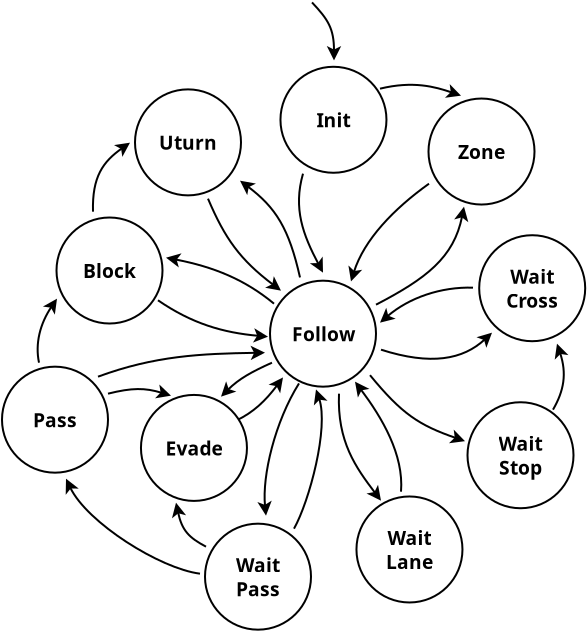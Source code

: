 <?xml version="1.0" encoding="UTF-8"?>
<dia:diagram xmlns:dia="http://www.lysator.liu.se/~alla/dia/">
  <dia:layer name="Background" visible="true">
    <dia:group>
      <dia:object type="Standard - Ellipse" version="0" id="O0">
        <dia:attribute name="obj_pos">
          <dia:point val="17.5,12"/>
        </dia:attribute>
        <dia:attribute name="obj_bb">
          <dia:rectangle val="17.45,11.95;22.85,17.35"/>
        </dia:attribute>
        <dia:attribute name="elem_corner">
          <dia:point val="17.5,12"/>
        </dia:attribute>
        <dia:attribute name="elem_width">
          <dia:real val="5.3"/>
        </dia:attribute>
        <dia:attribute name="elem_height">
          <dia:real val="5.3"/>
        </dia:attribute>
        <dia:attribute name="aspect">
          <dia:enum val="2"/>
        </dia:attribute>
      </dia:object>
      <dia:object type="Standard - Text" version="1" id="O1">
        <dia:attribute name="obj_pos">
          <dia:point val="20.15,14.65"/>
        </dia:attribute>
        <dia:attribute name="obj_bb">
          <dia:rectangle val="18.565,13.946;21.735,15.354"/>
        </dia:attribute>
        <dia:attribute name="text">
          <dia:composite type="text">
            <dia:attribute name="string">
              <dia:string>#Follow#</dia:string>
            </dia:attribute>
            <dia:attribute name="font">
              <dia:font family="sans" style="80" name="Helvetica-Bold"/>
            </dia:attribute>
            <dia:attribute name="height">
              <dia:real val="1.2"/>
            </dia:attribute>
            <dia:attribute name="pos">
              <dia:point val="20.15,14.759"/>
            </dia:attribute>
            <dia:attribute name="color">
              <dia:color val="#000000"/>
            </dia:attribute>
            <dia:attribute name="alignment">
              <dia:enum val="1"/>
            </dia:attribute>
          </dia:composite>
        </dia:attribute>
        <dia:attribute name="valign">
          <dia:enum val="2"/>
        </dia:attribute>
        <dia:connections>
          <dia:connection handle="0" to="O0" connection="8"/>
        </dia:connections>
      </dia:object>
    </dia:group>
    <dia:group>
      <dia:object type="Standard - Ellipse" version="0" id="O2">
        <dia:attribute name="obj_pos">
          <dia:point val="10.75,2.435"/>
        </dia:attribute>
        <dia:attribute name="obj_bb">
          <dia:rectangle val="10.7,2.385;16.1,7.785"/>
        </dia:attribute>
        <dia:attribute name="elem_corner">
          <dia:point val="10.75,2.435"/>
        </dia:attribute>
        <dia:attribute name="elem_width">
          <dia:real val="5.3"/>
        </dia:attribute>
        <dia:attribute name="elem_height">
          <dia:real val="5.3"/>
        </dia:attribute>
        <dia:attribute name="aspect">
          <dia:enum val="2"/>
        </dia:attribute>
      </dia:object>
      <dia:object type="Standard - Text" version="1" id="O3">
        <dia:attribute name="obj_pos">
          <dia:point val="13.4,5.085"/>
        </dia:attribute>
        <dia:attribute name="obj_bb">
          <dia:rectangle val="11.998,4.381;14.803,5.789"/>
        </dia:attribute>
        <dia:attribute name="text">
          <dia:composite type="text">
            <dia:attribute name="string">
              <dia:string>#Uturn#</dia:string>
            </dia:attribute>
            <dia:attribute name="font">
              <dia:font family="sans" style="80" name="Helvetica-Bold"/>
            </dia:attribute>
            <dia:attribute name="height">
              <dia:real val="1.2"/>
            </dia:attribute>
            <dia:attribute name="pos">
              <dia:point val="13.4,5.194"/>
            </dia:attribute>
            <dia:attribute name="color">
              <dia:color val="#000000"/>
            </dia:attribute>
            <dia:attribute name="alignment">
              <dia:enum val="1"/>
            </dia:attribute>
          </dia:composite>
        </dia:attribute>
        <dia:attribute name="valign">
          <dia:enum val="2"/>
        </dia:attribute>
        <dia:connections>
          <dia:connection handle="0" to="O2" connection="8"/>
        </dia:connections>
      </dia:object>
    </dia:group>
    <dia:group>
      <dia:object type="Standard - Ellipse" version="0" id="O4">
        <dia:attribute name="obj_pos">
          <dia:point val="25.425,2.893"/>
        </dia:attribute>
        <dia:attribute name="obj_bb">
          <dia:rectangle val="25.375,2.842;30.775,8.242"/>
        </dia:attribute>
        <dia:attribute name="elem_corner">
          <dia:point val="25.425,2.893"/>
        </dia:attribute>
        <dia:attribute name="elem_width">
          <dia:real val="5.3"/>
        </dia:attribute>
        <dia:attribute name="elem_height">
          <dia:real val="5.3"/>
        </dia:attribute>
        <dia:attribute name="aspect">
          <dia:enum val="2"/>
        </dia:attribute>
      </dia:object>
      <dia:object type="Standard - Text" version="1" id="O5">
        <dia:attribute name="obj_pos">
          <dia:point val="28.075,5.543"/>
        </dia:attribute>
        <dia:attribute name="obj_bb">
          <dia:rectangle val="26.85,4.839;29.3,6.246"/>
        </dia:attribute>
        <dia:attribute name="text">
          <dia:composite type="text">
            <dia:attribute name="string">
              <dia:string>#Zone#</dia:string>
            </dia:attribute>
            <dia:attribute name="font">
              <dia:font family="sans" style="80" name="Helvetica-Bold"/>
            </dia:attribute>
            <dia:attribute name="height">
              <dia:real val="1.2"/>
            </dia:attribute>
            <dia:attribute name="pos">
              <dia:point val="28.075,5.651"/>
            </dia:attribute>
            <dia:attribute name="color">
              <dia:color val="#000000"/>
            </dia:attribute>
            <dia:attribute name="alignment">
              <dia:enum val="1"/>
            </dia:attribute>
          </dia:composite>
        </dia:attribute>
        <dia:attribute name="valign">
          <dia:enum val="2"/>
        </dia:attribute>
        <dia:connections>
          <dia:connection handle="0" to="O4" connection="8"/>
        </dia:connections>
      </dia:object>
    </dia:group>
    <dia:group>
      <dia:object type="Standard - Ellipse" version="0" id="O6">
        <dia:attribute name="obj_pos">
          <dia:point val="27.375,18.078"/>
        </dia:attribute>
        <dia:attribute name="obj_bb">
          <dia:rectangle val="27.325,18.027;32.725,23.427"/>
        </dia:attribute>
        <dia:attribute name="elem_corner">
          <dia:point val="27.375,18.078"/>
        </dia:attribute>
        <dia:attribute name="elem_width">
          <dia:real val="5.3"/>
        </dia:attribute>
        <dia:attribute name="elem_height">
          <dia:real val="5.3"/>
        </dia:attribute>
        <dia:attribute name="aspect">
          <dia:enum val="2"/>
        </dia:attribute>
      </dia:object>
      <dia:object type="Standard - Text" version="1" id="O7">
        <dia:attribute name="obj_pos">
          <dia:point val="30.025,20.727"/>
        </dia:attribute>
        <dia:attribute name="obj_bb">
          <dia:rectangle val="28.887,19.424;31.163,22.031"/>
        </dia:attribute>
        <dia:attribute name="text">
          <dia:composite type="text">
            <dia:attribute name="string">
              <dia:string>#Wait
Stop#</dia:string>
            </dia:attribute>
            <dia:attribute name="font">
              <dia:font family="sans" style="80" name="Helvetica-Bold"/>
            </dia:attribute>
            <dia:attribute name="height">
              <dia:real val="1.2"/>
            </dia:attribute>
            <dia:attribute name="pos">
              <dia:point val="30.025,20.236"/>
            </dia:attribute>
            <dia:attribute name="color">
              <dia:color val="#000000"/>
            </dia:attribute>
            <dia:attribute name="alignment">
              <dia:enum val="1"/>
            </dia:attribute>
          </dia:composite>
        </dia:attribute>
        <dia:attribute name="valign">
          <dia:enum val="2"/>
        </dia:attribute>
        <dia:connections>
          <dia:connection handle="0" to="O6" connection="8"/>
        </dia:connections>
      </dia:object>
    </dia:group>
    <dia:group>
      <dia:object type="Standard - Ellipse" version="0" id="O8">
        <dia:attribute name="obj_pos">
          <dia:point val="14.25,24.15"/>
        </dia:attribute>
        <dia:attribute name="obj_bb">
          <dia:rectangle val="14.2,24.1;19.6,29.5"/>
        </dia:attribute>
        <dia:attribute name="elem_corner">
          <dia:point val="14.25,24.15"/>
        </dia:attribute>
        <dia:attribute name="elem_width">
          <dia:real val="5.3"/>
        </dia:attribute>
        <dia:attribute name="elem_height">
          <dia:real val="5.3"/>
        </dia:attribute>
        <dia:attribute name="aspect">
          <dia:enum val="2"/>
        </dia:attribute>
      </dia:object>
      <dia:object type="Standard - Text" version="1" id="O9">
        <dia:attribute name="obj_pos">
          <dia:point val="16.9,26.8"/>
        </dia:attribute>
        <dia:attribute name="obj_bb">
          <dia:rectangle val="15.776,25.496;18.025,28.104"/>
        </dia:attribute>
        <dia:attribute name="text">
          <dia:composite type="text">
            <dia:attribute name="string">
              <dia:string>#Wait
Pass#</dia:string>
            </dia:attribute>
            <dia:attribute name="font">
              <dia:font family="sans" style="80" name="Helvetica-Bold"/>
            </dia:attribute>
            <dia:attribute name="height">
              <dia:real val="1.2"/>
            </dia:attribute>
            <dia:attribute name="pos">
              <dia:point val="16.9,26.309"/>
            </dia:attribute>
            <dia:attribute name="color">
              <dia:color val="#000000"/>
            </dia:attribute>
            <dia:attribute name="alignment">
              <dia:enum val="1"/>
            </dia:attribute>
          </dia:composite>
        </dia:attribute>
        <dia:attribute name="valign">
          <dia:enum val="2"/>
        </dia:attribute>
        <dia:connections>
          <dia:connection handle="0" to="O8" connection="8"/>
        </dia:connections>
      </dia:object>
    </dia:group>
    <dia:group>
      <dia:object type="Standard - Ellipse" version="0" id="O10">
        <dia:attribute name="obj_pos">
          <dia:point val="4.1,16.3"/>
        </dia:attribute>
        <dia:attribute name="obj_bb">
          <dia:rectangle val="4.05,16.25;9.45,21.65"/>
        </dia:attribute>
        <dia:attribute name="elem_corner">
          <dia:point val="4.1,16.3"/>
        </dia:attribute>
        <dia:attribute name="elem_width">
          <dia:real val="5.3"/>
        </dia:attribute>
        <dia:attribute name="elem_height">
          <dia:real val="5.3"/>
        </dia:attribute>
        <dia:attribute name="aspect">
          <dia:enum val="2"/>
        </dia:attribute>
      </dia:object>
      <dia:object type="Standard - Text" version="1" id="O11">
        <dia:attribute name="obj_pos">
          <dia:point val="6.75,18.95"/>
        </dia:attribute>
        <dia:attribute name="obj_bb">
          <dia:rectangle val="5.626,18.246;7.875,19.654"/>
        </dia:attribute>
        <dia:attribute name="text">
          <dia:composite type="text">
            <dia:attribute name="string">
              <dia:string>#Pass#</dia:string>
            </dia:attribute>
            <dia:attribute name="font">
              <dia:font family="sans" style="80" name="Helvetica-Bold"/>
            </dia:attribute>
            <dia:attribute name="height">
              <dia:real val="1.2"/>
            </dia:attribute>
            <dia:attribute name="pos">
              <dia:point val="6.75,19.059"/>
            </dia:attribute>
            <dia:attribute name="color">
              <dia:color val="#000000"/>
            </dia:attribute>
            <dia:attribute name="alignment">
              <dia:enum val="1"/>
            </dia:attribute>
          </dia:composite>
        </dia:attribute>
        <dia:attribute name="valign">
          <dia:enum val="2"/>
        </dia:attribute>
        <dia:connections>
          <dia:connection handle="0" to="O10" connection="8"/>
        </dia:connections>
      </dia:object>
    </dia:group>
    <dia:group>
      <dia:object type="Standard - Ellipse" version="0" id="O12">
        <dia:attribute name="obj_pos">
          <dia:point val="6.825,8.842"/>
        </dia:attribute>
        <dia:attribute name="obj_bb">
          <dia:rectangle val="6.775,8.793;12.175,14.193"/>
        </dia:attribute>
        <dia:attribute name="elem_corner">
          <dia:point val="6.825,8.842"/>
        </dia:attribute>
        <dia:attribute name="elem_width">
          <dia:real val="5.3"/>
        </dia:attribute>
        <dia:attribute name="elem_height">
          <dia:real val="5.3"/>
        </dia:attribute>
        <dia:attribute name="aspect">
          <dia:enum val="2"/>
        </dia:attribute>
      </dia:object>
      <dia:object type="Standard - Text" version="1" id="O13">
        <dia:attribute name="obj_pos">
          <dia:point val="9.475,11.492"/>
        </dia:attribute>
        <dia:attribute name="obj_bb">
          <dia:rectangle val="8.141,10.789;10.809,12.196"/>
        </dia:attribute>
        <dia:attribute name="text">
          <dia:composite type="text">
            <dia:attribute name="string">
              <dia:string>#Block#</dia:string>
            </dia:attribute>
            <dia:attribute name="font">
              <dia:font family="sans" style="80" name="Helvetica-Bold"/>
            </dia:attribute>
            <dia:attribute name="height">
              <dia:real val="1.2"/>
            </dia:attribute>
            <dia:attribute name="pos">
              <dia:point val="9.475,11.601"/>
            </dia:attribute>
            <dia:attribute name="color">
              <dia:color val="#000000"/>
            </dia:attribute>
            <dia:attribute name="alignment">
              <dia:enum val="1"/>
            </dia:attribute>
          </dia:composite>
        </dia:attribute>
        <dia:attribute name="valign">
          <dia:enum val="2"/>
        </dia:attribute>
        <dia:connections>
          <dia:connection handle="0" to="O12" connection="8"/>
        </dia:connections>
      </dia:object>
    </dia:group>
    <dia:object type="Standard - BezierLine" version="0" id="O14">
      <dia:attribute name="obj_pos">
        <dia:point val="22.5,16.725"/>
      </dia:attribute>
      <dia:attribute name="obj_bb">
        <dia:rectangle val="22.43,16.655;27.462,20.514"/>
      </dia:attribute>
      <dia:attribute name="bez_points">
        <dia:point val="22.5,16.725"/>
        <dia:point val="24.1,18.675"/>
        <dia:point val="24.95,19.225"/>
        <dia:point val="27.25,20.025"/>
      </dia:attribute>
      <dia:attribute name="corner_types">
        <dia:enum val="0"/>
        <dia:enum val="0"/>
      </dia:attribute>
      <dia:attribute name="end_arrow">
        <dia:enum val="22"/>
      </dia:attribute>
      <dia:attribute name="end_arrow_length">
        <dia:real val="0.5"/>
      </dia:attribute>
      <dia:attribute name="end_arrow_width">
        <dia:real val="0.5"/>
      </dia:attribute>
    </dia:object>
    <dia:object type="Standard - BezierLine" version="0" id="O15">
      <dia:attribute name="obj_pos">
        <dia:point val="22.8,13.2"/>
      </dia:attribute>
      <dia:attribute name="obj_bb">
        <dia:rectangle val="22.733,8.155;27.7,13.267"/>
      </dia:attribute>
      <dia:attribute name="bez_points">
        <dia:point val="22.8,13.2"/>
        <dia:point val="25.3,11.9"/>
        <dia:point val="26.7,10.85"/>
        <dia:point val="27.2,8.3"/>
      </dia:attribute>
      <dia:attribute name="corner_types">
        <dia:enum val="0"/>
        <dia:enum val="0"/>
      </dia:attribute>
      <dia:attribute name="end_arrow">
        <dia:enum val="22"/>
      </dia:attribute>
      <dia:attribute name="end_arrow_length">
        <dia:real val="0.5"/>
      </dia:attribute>
      <dia:attribute name="end_arrow_width">
        <dia:real val="0.5"/>
      </dia:attribute>
    </dia:object>
    <dia:object type="Standard - BezierLine" version="0" id="O16">
      <dia:attribute name="obj_pos">
        <dia:point val="19.0,11.838"/>
      </dia:attribute>
      <dia:attribute name="obj_bb">
        <dia:rectangle val="15.66,6.57;19.06,11.897"/>
      </dia:attribute>
      <dia:attribute name="bez_points">
        <dia:point val="19.0,11.838"/>
        <dia:point val="18.45,9.4"/>
        <dia:point val="17.8,8.35"/>
        <dia:point val="16,7"/>
      </dia:attribute>
      <dia:attribute name="corner_types">
        <dia:enum val="0"/>
        <dia:enum val="0"/>
      </dia:attribute>
      <dia:attribute name="end_arrow">
        <dia:enum val="22"/>
      </dia:attribute>
      <dia:attribute name="end_arrow_length">
        <dia:real val="0.5"/>
      </dia:attribute>
      <dia:attribute name="end_arrow_width">
        <dia:real val="0.5"/>
      </dia:attribute>
    </dia:object>
    <dia:object type="Standard - BezierLine" version="0" id="O17">
      <dia:attribute name="obj_pos">
        <dia:point val="17.7,13.15"/>
      </dia:attribute>
      <dia:attribute name="obj_bb">
        <dia:rectangle val="12.156,10.35;17.77,13.22"/>
      </dia:attribute>
      <dia:attribute name="bez_points">
        <dia:point val="17.7,13.15"/>
        <dia:point val="16.25,11.95"/>
        <dia:point val="14.7,11.312"/>
        <dia:point val="12.3,10.85"/>
      </dia:attribute>
      <dia:attribute name="corner_types">
        <dia:enum val="0"/>
        <dia:enum val="0"/>
      </dia:attribute>
      <dia:attribute name="end_arrow">
        <dia:enum val="22"/>
      </dia:attribute>
      <dia:attribute name="end_arrow_length">
        <dia:real val="0.5"/>
      </dia:attribute>
      <dia:attribute name="end_arrow_width">
        <dia:real val="0.5"/>
      </dia:attribute>
    </dia:object>
    <dia:object type="Standard - BezierLine" version="0" id="O18">
      <dia:attribute name="obj_pos">
        <dia:point val="8.65,8.55"/>
      </dia:attribute>
      <dia:attribute name="obj_bb">
        <dia:rectangle val="8.597,4.662;10.829,8.601"/>
      </dia:attribute>
      <dia:attribute name="bez_points">
        <dia:point val="8.65,8.55"/>
        <dia:point val="8.6,6.8"/>
        <dia:point val="9.15,6.05"/>
        <dia:point val="10.5,5.1"/>
      </dia:attribute>
      <dia:attribute name="corner_types">
        <dia:enum val="0"/>
        <dia:enum val="0"/>
      </dia:attribute>
      <dia:attribute name="end_arrow">
        <dia:enum val="22"/>
      </dia:attribute>
      <dia:attribute name="end_arrow_length">
        <dia:real val="0.5"/>
      </dia:attribute>
      <dia:attribute name="end_arrow_width">
        <dia:real val="0.5"/>
      </dia:attribute>
    </dia:object>
    <dia:object type="Standard - BezierLine" version="0" id="O19">
      <dia:attribute name="obj_pos">
        <dia:point val="18.95,17.137"/>
      </dia:attribute>
      <dia:attribute name="obj_bb">
        <dia:rectangle val="16.797,17.069;19.019,23.849"/>
      </dia:attribute>
      <dia:attribute name="bez_points">
        <dia:point val="18.95,17.137"/>
        <dia:point val="17.75,19.05"/>
        <dia:point val="17.1,21.75"/>
        <dia:point val="17.3,23.75"/>
      </dia:attribute>
      <dia:attribute name="corner_types">
        <dia:enum val="0"/>
        <dia:enum val="0"/>
      </dia:attribute>
      <dia:attribute name="end_arrow">
        <dia:enum val="22"/>
      </dia:attribute>
      <dia:attribute name="end_arrow_length">
        <dia:real val="0.5"/>
      </dia:attribute>
      <dia:attribute name="end_arrow_width">
        <dia:real val="0.5"/>
      </dia:attribute>
    </dia:object>
    <dia:object type="Standard - BezierLine" version="0" id="O20">
      <dia:attribute name="obj_pos">
        <dia:point val="12.5,19.587"/>
      </dia:attribute>
      <dia:attribute name="obj_bb">
        <dia:rectangle val="12.45,16.499;18.581,19.637"/>
      </dia:attribute>
      <dia:attribute name="bez_points">
        <dia:point val="12.5,19.587"/>
        <dia:point val="15.35,19.587"/>
        <dia:point val="16.7,18.788"/>
        <dia:point val="18.15,16.837"/>
      </dia:attribute>
      <dia:attribute name="corner_types">
        <dia:enum val="0"/>
        <dia:enum val="0"/>
      </dia:attribute>
      <dia:attribute name="end_arrow">
        <dia:enum val="22"/>
      </dia:attribute>
      <dia:attribute name="end_arrow_length">
        <dia:real val="0.5"/>
      </dia:attribute>
      <dia:attribute name="end_arrow_width">
        <dia:real val="0.5"/>
      </dia:attribute>
    </dia:object>
    <dia:object type="Standard - BezierLine" version="0" id="O21">
      <dia:attribute name="obj_pos">
        <dia:point val="14,26.65"/>
      </dia:attribute>
      <dia:attribute name="obj_bb">
        <dia:rectangle val="6.827,21.64;14.056,26.706"/>
      </dia:attribute>
      <dia:attribute name="bez_points">
        <dia:point val="14,26.65"/>
        <dia:point val="12,26.4"/>
        <dia:point val="8.35,24.1"/>
        <dia:point val="7.3,21.9"/>
      </dia:attribute>
      <dia:attribute name="corner_types">
        <dia:enum val="0"/>
        <dia:enum val="0"/>
      </dia:attribute>
      <dia:attribute name="end_arrow">
        <dia:enum val="22"/>
      </dia:attribute>
      <dia:attribute name="end_arrow_length">
        <dia:real val="0.5"/>
      </dia:attribute>
      <dia:attribute name="end_arrow_width">
        <dia:real val="0.5"/>
      </dia:attribute>
    </dia:object>
    <dia:object type="Standard - BezierLine" version="0" id="O22">
      <dia:attribute name="obj_pos">
        <dia:point val="14.4,7.9"/>
      </dia:attribute>
      <dia:attribute name="obj_bb">
        <dia:rectangle val="14.334,7.834;18.391,12.929"/>
      </dia:attribute>
      <dia:attribute name="bez_points">
        <dia:point val="14.4,7.9"/>
        <dia:point val="15.25,9.9"/>
        <dia:point val="16,10.95"/>
        <dia:point val="18.05,12.5"/>
      </dia:attribute>
      <dia:attribute name="corner_types">
        <dia:enum val="0"/>
        <dia:enum val="0"/>
      </dia:attribute>
      <dia:attribute name="end_arrow">
        <dia:enum val="22"/>
      </dia:attribute>
      <dia:attribute name="end_arrow_length">
        <dia:real val="0.5"/>
      </dia:attribute>
      <dia:attribute name="end_arrow_width">
        <dia:real val="0.5"/>
      </dia:attribute>
    </dia:object>
    <dia:object type="Standard - BezierLine" version="0" id="O23">
      <dia:attribute name="obj_pos">
        <dia:point val="25.45,7.15"/>
      </dia:attribute>
      <dia:attribute name="obj_bb">
        <dia:rectangle val="21.058,7.08;25.52,12.234"/>
      </dia:attribute>
      <dia:attribute name="bez_points">
        <dia:point val="25.45,7.15"/>
        <dia:point val="23.7,8.4"/>
        <dia:point val="22.2,9.95"/>
        <dia:point val="21.55,12.037"/>
      </dia:attribute>
      <dia:attribute name="corner_types">
        <dia:enum val="0"/>
        <dia:enum val="0"/>
      </dia:attribute>
      <dia:attribute name="end_arrow">
        <dia:enum val="22"/>
      </dia:attribute>
      <dia:attribute name="end_arrow_length">
        <dia:real val="0.5"/>
      </dia:attribute>
      <dia:attribute name="end_arrow_width">
        <dia:real val="0.5"/>
      </dia:attribute>
    </dia:object>
    <dia:object type="Standard - BezierLine" version="0" id="O24">
      <dia:attribute name="obj_pos">
        <dia:point val="18.7,24.4"/>
      </dia:attribute>
      <dia:attribute name="obj_bb">
        <dia:rectangle val="18.632,17.228;20.289,24.468"/>
      </dia:attribute>
      <dia:attribute name="bez_points">
        <dia:point val="18.7,24.4"/>
        <dia:point val="19.475,23.017"/>
        <dia:point val="20.45,19.337"/>
        <dia:point val="19.8,17.438"/>
      </dia:attribute>
      <dia:attribute name="corner_types">
        <dia:enum val="0"/>
        <dia:enum val="0"/>
      </dia:attribute>
      <dia:attribute name="end_arrow">
        <dia:enum val="22"/>
      </dia:attribute>
      <dia:attribute name="end_arrow_length">
        <dia:real val="0.5"/>
      </dia:attribute>
      <dia:attribute name="end_arrow_width">
        <dia:real val="0.5"/>
      </dia:attribute>
    </dia:object>
    <dia:object type="Standard - BezierLine" version="0" id="O25">
      <dia:attribute name="obj_pos">
        <dia:point val="31.65,18.45"/>
      </dia:attribute>
      <dia:attribute name="obj_bb">
        <dia:rectangle val="31.36,14.944;32.34,18.518"/>
      </dia:attribute>
      <dia:attribute name="bez_points">
        <dia:point val="31.65,18.45"/>
        <dia:point val="32.2,17.5"/>
        <dia:point val="32.35,16.65"/>
        <dia:point val="31.85,15.15"/>
      </dia:attribute>
      <dia:attribute name="corner_types">
        <dia:enum val="0"/>
        <dia:enum val="0"/>
      </dia:attribute>
      <dia:attribute name="end_arrow">
        <dia:enum val="22"/>
      </dia:attribute>
      <dia:attribute name="end_arrow_length">
        <dia:real val="0.5"/>
      </dia:attribute>
      <dia:attribute name="end_arrow_width">
        <dia:real val="0.5"/>
      </dia:attribute>
    </dia:object>
    <dia:object type="Standard - BezierLine" version="0" id="O26">
      <dia:attribute name="obj_pos">
        <dia:point val="5.95,16.1"/>
      </dia:attribute>
      <dia:attribute name="obj_bb">
        <dia:rectangle val="5.835,12.578;7.292,16.159"/>
      </dia:attribute>
      <dia:attribute name="bez_points">
        <dia:point val="5.95,16.1"/>
        <dia:point val="5.75,15.15"/>
        <dia:point val="6,14.15"/>
        <dia:point val="6.85,12.9"/>
      </dia:attribute>
      <dia:attribute name="corner_types">
        <dia:enum val="0"/>
        <dia:enum val="0"/>
      </dia:attribute>
      <dia:attribute name="end_arrow">
        <dia:enum val="22"/>
      </dia:attribute>
      <dia:attribute name="end_arrow_length">
        <dia:real val="0.5"/>
      </dia:attribute>
      <dia:attribute name="end_arrow_width">
        <dia:real val="0.5"/>
      </dia:attribute>
    </dia:object>
    <dia:group>
      <dia:object type="Standard - Ellipse" version="0" id="O27">
        <dia:attribute name="obj_pos">
          <dia:point val="27.96,9.727"/>
        </dia:attribute>
        <dia:attribute name="obj_bb">
          <dia:rectangle val="27.91,9.678;33.31,15.078"/>
        </dia:attribute>
        <dia:attribute name="elem_corner">
          <dia:point val="27.96,9.727"/>
        </dia:attribute>
        <dia:attribute name="elem_width">
          <dia:real val="5.3"/>
        </dia:attribute>
        <dia:attribute name="elem_height">
          <dia:real val="5.3"/>
        </dia:attribute>
        <dia:attribute name="aspect">
          <dia:enum val="2"/>
        </dia:attribute>
      </dia:object>
      <dia:object type="Standard - Text" version="1" id="O28">
        <dia:attribute name="obj_pos">
          <dia:point val="30.61,12.377"/>
        </dia:attribute>
        <dia:attribute name="obj_bb">
          <dia:rectangle val="29.253,11.074;31.968,13.681"/>
        </dia:attribute>
        <dia:attribute name="text">
          <dia:composite type="text">
            <dia:attribute name="string">
              <dia:string>#Wait
Cross#</dia:string>
            </dia:attribute>
            <dia:attribute name="font">
              <dia:font family="sans" style="80" name="Helvetica-Bold"/>
            </dia:attribute>
            <dia:attribute name="height">
              <dia:real val="1.2"/>
            </dia:attribute>
            <dia:attribute name="pos">
              <dia:point val="30.61,11.886"/>
            </dia:attribute>
            <dia:attribute name="color">
              <dia:color val="#000000"/>
            </dia:attribute>
            <dia:attribute name="alignment">
              <dia:enum val="1"/>
            </dia:attribute>
          </dia:composite>
        </dia:attribute>
        <dia:attribute name="valign">
          <dia:enum val="2"/>
        </dia:attribute>
        <dia:connections>
          <dia:connection handle="0" to="O27" connection="8"/>
        </dia:connections>
      </dia:object>
    </dia:group>
    <dia:object type="Standard - BezierLine" version="0" id="O29">
      <dia:attribute name="obj_pos">
        <dia:point val="23.05,15.45"/>
      </dia:attribute>
      <dia:attribute name="obj_bb">
        <dia:rectangle val="22.987,14.2;28.977,15.939"/>
      </dia:attribute>
      <dia:attribute name="bez_points">
        <dia:point val="23.05,15.45"/>
        <dia:point val="25.55,16.25"/>
        <dia:point val="27.15,15.95"/>
        <dia:point val="28.6,14.6"/>
      </dia:attribute>
      <dia:attribute name="corner_types">
        <dia:enum val="0"/>
        <dia:enum val="0"/>
      </dia:attribute>
      <dia:attribute name="end_arrow">
        <dia:enum val="22"/>
      </dia:attribute>
      <dia:attribute name="end_arrow_length">
        <dia:real val="0.5"/>
      </dia:attribute>
      <dia:attribute name="end_arrow_width">
        <dia:real val="0.5"/>
      </dia:attribute>
    </dia:object>
    <dia:object type="Standard - BezierLine" version="0" id="O30">
      <dia:attribute name="obj_pos">
        <dia:point val="27.65,12.35"/>
      </dia:attribute>
      <dia:attribute name="obj_bb">
        <dia:rectangle val="22.636,12.297;27.701,14.511"/>
      </dia:attribute>
      <dia:attribute name="bez_points">
        <dia:point val="27.65,12.35"/>
        <dia:point val="26.05,12.3"/>
        <dia:point val="24.45,12.85"/>
        <dia:point val="23,14.1"/>
      </dia:attribute>
      <dia:attribute name="corner_types">
        <dia:enum val="0"/>
        <dia:enum val="0"/>
      </dia:attribute>
      <dia:attribute name="end_arrow">
        <dia:enum val="22"/>
      </dia:attribute>
      <dia:attribute name="end_arrow_length">
        <dia:real val="0.5"/>
      </dia:attribute>
      <dia:attribute name="end_arrow_width">
        <dia:real val="0.5"/>
      </dia:attribute>
    </dia:object>
    <dia:object type="Standard - BezierLine" version="0" id="O31">
      <dia:attribute name="obj_pos">
        <dia:point val="11.898,12.98"/>
      </dia:attribute>
      <dia:attribute name="obj_bb">
        <dia:rectangle val="11.828,12.911;17.494,15.303"/>
      </dia:attribute>
      <dia:attribute name="bez_points">
        <dia:point val="11.898,12.98"/>
        <dia:point val="13.6,14.15"/>
        <dia:point val="15.15,14.6"/>
        <dia:point val="17.4,14.8"/>
      </dia:attribute>
      <dia:attribute name="corner_types">
        <dia:enum val="0"/>
        <dia:enum val="0"/>
      </dia:attribute>
      <dia:attribute name="end_arrow">
        <dia:enum val="22"/>
      </dia:attribute>
      <dia:attribute name="end_arrow_length">
        <dia:real val="0.5"/>
      </dia:attribute>
      <dia:attribute name="end_arrow_width">
        <dia:real val="0.5"/>
      </dia:attribute>
    </dia:object>
    <dia:object type="Standard - BezierLine" version="0" id="O32">
      <dia:attribute name="obj_pos">
        <dia:point val="20.95,17.65"/>
      </dia:attribute>
      <dia:attribute name="obj_bb">
        <dia:rectangle val="20.893,17.598;23.479,23.342"/>
      </dia:attribute>
      <dia:attribute name="bez_points">
        <dia:point val="20.95,17.65"/>
        <dia:point val="20.85,20.05"/>
        <dia:point val="21.8,21.35"/>
        <dia:point val="23.05,23"/>
      </dia:attribute>
      <dia:attribute name="corner_types">
        <dia:enum val="0"/>
        <dia:enum val="0"/>
      </dia:attribute>
      <dia:attribute name="end_arrow">
        <dia:enum val="22"/>
      </dia:attribute>
      <dia:attribute name="end_arrow_length">
        <dia:real val="0.5"/>
      </dia:attribute>
      <dia:attribute name="end_arrow_width">
        <dia:real val="0.5"/>
      </dia:attribute>
    </dia:object>
    <dia:object type="Standard - BezierLine" version="0" id="O33">
      <dia:attribute name="obj_pos">
        <dia:point val="24.05,22.55"/>
      </dia:attribute>
      <dia:attribute name="obj_bb">
        <dia:rectangle val="21.32,16.71;24.114,22.604"/>
      </dia:attribute>
      <dia:attribute name="bez_points">
        <dia:point val="24.05,22.55"/>
        <dia:point val="24.2,20.7"/>
        <dia:point val="23.1,18.85"/>
        <dia:point val="21.75,17.05"/>
      </dia:attribute>
      <dia:attribute name="corner_types">
        <dia:enum val="0"/>
        <dia:enum val="0"/>
      </dia:attribute>
      <dia:attribute name="end_arrow">
        <dia:enum val="22"/>
      </dia:attribute>
      <dia:attribute name="end_arrow_length">
        <dia:real val="0.5"/>
      </dia:attribute>
      <dia:attribute name="end_arrow_width">
        <dia:real val="0.5"/>
      </dia:attribute>
    </dia:object>
    <dia:group>
      <dia:object type="Standard - Ellipse" version="0" id="O34">
        <dia:attribute name="obj_pos">
          <dia:point val="21.823,22.79"/>
        </dia:attribute>
        <dia:attribute name="obj_bb">
          <dia:rectangle val="21.773,22.74;27.172,28.14"/>
        </dia:attribute>
        <dia:attribute name="elem_corner">
          <dia:point val="21.823,22.79"/>
        </dia:attribute>
        <dia:attribute name="elem_width">
          <dia:real val="5.3"/>
        </dia:attribute>
        <dia:attribute name="elem_height">
          <dia:real val="5.3"/>
        </dia:attribute>
        <dia:attribute name="aspect">
          <dia:enum val="2"/>
        </dia:attribute>
      </dia:object>
      <dia:object type="Standard - Text" version="1" id="O35">
        <dia:attribute name="obj_pos">
          <dia:point val="24.473,25.44"/>
        </dia:attribute>
        <dia:attribute name="obj_bb">
          <dia:rectangle val="23.291,24.098;25.679,26.782"/>
        </dia:attribute>
        <dia:attribute name="text">
          <dia:composite type="text">
            <dia:attribute name="string">
              <dia:string>#Wait
Lane#</dia:string>
            </dia:attribute>
            <dia:attribute name="font">
              <dia:font family="sans" style="80" name="Helvetica-Bold"/>
            </dia:attribute>
            <dia:attribute name="height">
              <dia:real val="1.2"/>
            </dia:attribute>
            <dia:attribute name="pos">
              <dia:point val="24.473,24.936"/>
            </dia:attribute>
            <dia:attribute name="color">
              <dia:color val="#000000"/>
            </dia:attribute>
            <dia:attribute name="alignment">
              <dia:enum val="1"/>
            </dia:attribute>
          </dia:composite>
        </dia:attribute>
        <dia:attribute name="valign">
          <dia:enum val="2"/>
        </dia:attribute>
        <dia:connections>
          <dia:connection handle="0" to="O34" connection="8"/>
        </dia:connections>
      </dia:object>
    </dia:group>
    <dia:group>
      <dia:object type="Standard - Ellipse" version="0" id="O36">
        <dia:attribute name="obj_pos">
          <dia:point val="18.023,1.305"/>
        </dia:attribute>
        <dia:attribute name="obj_bb">
          <dia:rectangle val="17.973,1.255;23.372,6.655"/>
        </dia:attribute>
        <dia:attribute name="elem_corner">
          <dia:point val="18.023,1.305"/>
        </dia:attribute>
        <dia:attribute name="elem_width">
          <dia:real val="5.3"/>
        </dia:attribute>
        <dia:attribute name="elem_height">
          <dia:real val="5.3"/>
        </dia:attribute>
        <dia:attribute name="aspect">
          <dia:enum val="2"/>
        </dia:attribute>
      </dia:object>
      <dia:object type="Standard - Text" version="1" id="O37">
        <dia:attribute name="obj_pos">
          <dia:point val="20.672,3.955"/>
        </dia:attribute>
        <dia:attribute name="obj_bb">
          <dia:rectangle val="19.84,3.251;21.505,4.659"/>
        </dia:attribute>
        <dia:attribute name="text">
          <dia:composite type="text">
            <dia:attribute name="string">
              <dia:string>#Init#</dia:string>
            </dia:attribute>
            <dia:attribute name="font">
              <dia:font family="sans" style="80" name="Helvetica-Bold"/>
            </dia:attribute>
            <dia:attribute name="height">
              <dia:real val="1.2"/>
            </dia:attribute>
            <dia:attribute name="pos">
              <dia:point val="20.672,4.064"/>
            </dia:attribute>
            <dia:attribute name="color">
              <dia:color val="#000000"/>
            </dia:attribute>
            <dia:attribute name="alignment">
              <dia:enum val="1"/>
            </dia:attribute>
          </dia:composite>
        </dia:attribute>
        <dia:attribute name="valign">
          <dia:enum val="2"/>
        </dia:attribute>
        <dia:connections>
          <dia:connection handle="0" to="O36" connection="8"/>
        </dia:connections>
      </dia:object>
    </dia:group>
    <dia:object type="Standard - BezierLine" version="0" id="O38">
      <dia:attribute name="obj_pos">
        <dia:point val="19.15,6.65"/>
      </dia:attribute>
      <dia:attribute name="obj_bb">
        <dia:rectangle val="18.904,6.588;20.616,11.877"/>
      </dia:attribute>
      <dia:attribute name="bez_points">
        <dia:point val="19.15,6.65"/>
        <dia:point val="18.65,8.4"/>
        <dia:point val="19.15,9.7"/>
        <dia:point val="20.15,11.6"/>
      </dia:attribute>
      <dia:attribute name="corner_types">
        <dia:enum val="0"/>
        <dia:enum val="0"/>
      </dia:attribute>
      <dia:attribute name="end_arrow">
        <dia:enum val="22"/>
      </dia:attribute>
      <dia:attribute name="end_arrow_length">
        <dia:real val="0.5"/>
      </dia:attribute>
      <dia:attribute name="end_arrow_width">
        <dia:real val="0.5"/>
      </dia:attribute>
    </dia:object>
    <dia:object type="Standard - BezierLine" version="0" id="O39">
      <dia:attribute name="obj_pos">
        <dia:point val="23,2.4"/>
      </dia:attribute>
      <dia:attribute name="obj_bb">
        <dia:rectangle val="22.94,2.163;27.261,3.239"/>
      </dia:attribute>
      <dia:attribute name="bez_points">
        <dia:point val="23,2.4"/>
        <dia:point val="24.65,2"/>
        <dia:point val="25.75,2.3"/>
        <dia:point val="27.05,2.75"/>
      </dia:attribute>
      <dia:attribute name="corner_types">
        <dia:enum val="0"/>
        <dia:enum val="0"/>
      </dia:attribute>
      <dia:attribute name="end_arrow">
        <dia:enum val="22"/>
      </dia:attribute>
      <dia:attribute name="end_arrow_length">
        <dia:real val="0.5"/>
      </dia:attribute>
      <dia:attribute name="end_arrow_width">
        <dia:real val="0.5"/>
      </dia:attribute>
    </dia:object>
    <dia:object type="Standard - BezierLine" version="0" id="O40">
      <dia:attribute name="obj_pos">
        <dia:point val="19.6,-1.913"/>
      </dia:attribute>
      <dia:attribute name="obj_bb">
        <dia:rectangle val="19.529,-1.983;21.2,1.038"/>
      </dia:attribute>
      <dia:attribute name="bez_points">
        <dia:point val="19.6,-1.913"/>
        <dia:point val="20.4,-1.062"/>
        <dia:point val="20.7,-0.613"/>
        <dia:point val="20.7,0.988"/>
      </dia:attribute>
      <dia:attribute name="corner_types">
        <dia:enum val="0"/>
        <dia:enum val="0"/>
      </dia:attribute>
      <dia:attribute name="end_arrow">
        <dia:enum val="22"/>
      </dia:attribute>
      <dia:attribute name="end_arrow_length">
        <dia:real val="0.5"/>
      </dia:attribute>
      <dia:attribute name="end_arrow_width">
        <dia:real val="0.5"/>
      </dia:attribute>
    </dia:object>
    <dia:object type="Standard - Ellipse" version="0" id="O41">
      <dia:attribute name="obj_pos">
        <dia:point val="11.048,17.712"/>
      </dia:attribute>
      <dia:attribute name="obj_bb">
        <dia:rectangle val="10.998,17.663;16.398,23.062"/>
      </dia:attribute>
      <dia:attribute name="elem_corner">
        <dia:point val="11.048,17.712"/>
      </dia:attribute>
      <dia:attribute name="elem_width">
        <dia:real val="5.3"/>
      </dia:attribute>
      <dia:attribute name="elem_height">
        <dia:real val="5.3"/>
      </dia:attribute>
      <dia:attribute name="aspect">
        <dia:enum val="2"/>
      </dia:attribute>
    </dia:object>
    <dia:group>
      <dia:object type="Standard - Text" version="1" id="O42">
        <dia:attribute name="obj_pos">
          <dia:point val="13.698,20.363"/>
        </dia:attribute>
        <dia:attribute name="obj_bb">
          <dia:rectangle val="12.209,19.62;15.212,21.105"/>
        </dia:attribute>
        <dia:attribute name="text">
          <dia:composite type="text">
            <dia:attribute name="string">
              <dia:string>#Evade#</dia:string>
            </dia:attribute>
            <dia:attribute name="font">
              <dia:font family="sans" style="80" name="Helvetica-Bold"/>
            </dia:attribute>
            <dia:attribute name="height">
              <dia:real val="1.2"/>
            </dia:attribute>
            <dia:attribute name="pos">
              <dia:point val="13.698,20.459"/>
            </dia:attribute>
            <dia:attribute name="color">
              <dia:color val="#000000"/>
            </dia:attribute>
            <dia:attribute name="alignment">
              <dia:enum val="1"/>
            </dia:attribute>
          </dia:composite>
        </dia:attribute>
        <dia:attribute name="valign">
          <dia:enum val="2"/>
        </dia:attribute>
      </dia:object>
    </dia:group>
    <dia:object type="Standard - BezierLine" version="0" id="O43">
      <dia:attribute name="obj_pos">
        <dia:point val="8.9,16.8"/>
      </dia:attribute>
      <dia:attribute name="obj_bb">
        <dia:rectangle val="8.836,15.099;17.308,16.864"/>
      </dia:attribute>
      <dia:attribute name="bez_points">
        <dia:point val="8.9,16.8"/>
        <dia:point val="11.75,15.75"/>
        <dia:point val="14.05,15.65"/>
        <dia:point val="17.25,15.6"/>
      </dia:attribute>
      <dia:attribute name="corner_types">
        <dia:enum val="0"/>
        <dia:enum val="0"/>
      </dia:attribute>
      <dia:attribute name="end_arrow">
        <dia:enum val="22"/>
      </dia:attribute>
      <dia:attribute name="end_arrow_length">
        <dia:real val="0.5"/>
      </dia:attribute>
      <dia:attribute name="end_arrow_width">
        <dia:real val="0.5"/>
      </dia:attribute>
    </dia:object>
    <dia:object type="Standard - BezierLine" version="0" id="O44">
      <dia:attribute name="obj_pos">
        <dia:point val="17.598,16.1"/>
      </dia:attribute>
      <dia:attribute name="obj_bb">
        <dia:rectangle val="14.661,16.034;17.664,18.189"/>
      </dia:attribute>
      <dia:attribute name="bez_points">
        <dia:point val="17.598,16.1"/>
        <dia:point val="16.6,16.55"/>
        <dia:point val="15.95,16.9"/>
        <dia:point val="15.05,17.8"/>
      </dia:attribute>
      <dia:attribute name="corner_types">
        <dia:enum val="0"/>
        <dia:enum val="0"/>
      </dia:attribute>
      <dia:attribute name="end_arrow">
        <dia:enum val="22"/>
      </dia:attribute>
      <dia:attribute name="end_arrow_length">
        <dia:real val="0.5"/>
      </dia:attribute>
      <dia:attribute name="end_arrow_width">
        <dia:real val="0.5"/>
      </dia:attribute>
    </dia:object>
    <dia:object type="Standard - BezierLine" version="0" id="O45">
      <dia:attribute name="obj_pos">
        <dia:point val="14.3,25.3"/>
      </dia:attribute>
      <dia:attribute name="obj_bb">
        <dia:rectangle val="12.301,22.946;14.368,25.368"/>
      </dia:attribute>
      <dia:attribute name="bez_points">
        <dia:point val="14.3,25.3"/>
        <dia:point val="13.45,24.85"/>
        <dia:point val="13.1,24.5"/>
        <dia:point val="12.8,23.1"/>
      </dia:attribute>
      <dia:attribute name="corner_types">
        <dia:enum val="0"/>
        <dia:enum val="0"/>
      </dia:attribute>
      <dia:attribute name="end_arrow">
        <dia:enum val="22"/>
      </dia:attribute>
      <dia:attribute name="end_arrow_length">
        <dia:real val="0.5"/>
      </dia:attribute>
      <dia:attribute name="end_arrow_width">
        <dia:real val="0.5"/>
      </dia:attribute>
    </dia:object>
    <dia:object type="Standard - BezierLine" version="0" id="O46">
      <dia:attribute name="obj_pos">
        <dia:point val="9.4,17.65"/>
      </dia:attribute>
      <dia:attribute name="obj_bb">
        <dia:rectangle val="9.339,17.257;12.745,18.243"/>
      </dia:attribute>
      <dia:attribute name="bez_points">
        <dia:point val="9.4,17.65"/>
        <dia:point val="10.6,17.35"/>
        <dia:point val="11.25,17.35"/>
        <dia:point val="12.55,17.75"/>
      </dia:attribute>
      <dia:attribute name="corner_types">
        <dia:enum val="0"/>
        <dia:enum val="0"/>
      </dia:attribute>
      <dia:attribute name="end_arrow">
        <dia:enum val="22"/>
      </dia:attribute>
      <dia:attribute name="end_arrow_length">
        <dia:real val="0.5"/>
      </dia:attribute>
      <dia:attribute name="end_arrow_width">
        <dia:real val="0.5"/>
      </dia:attribute>
    </dia:object>
  </dia:layer>
</dia:diagram>
